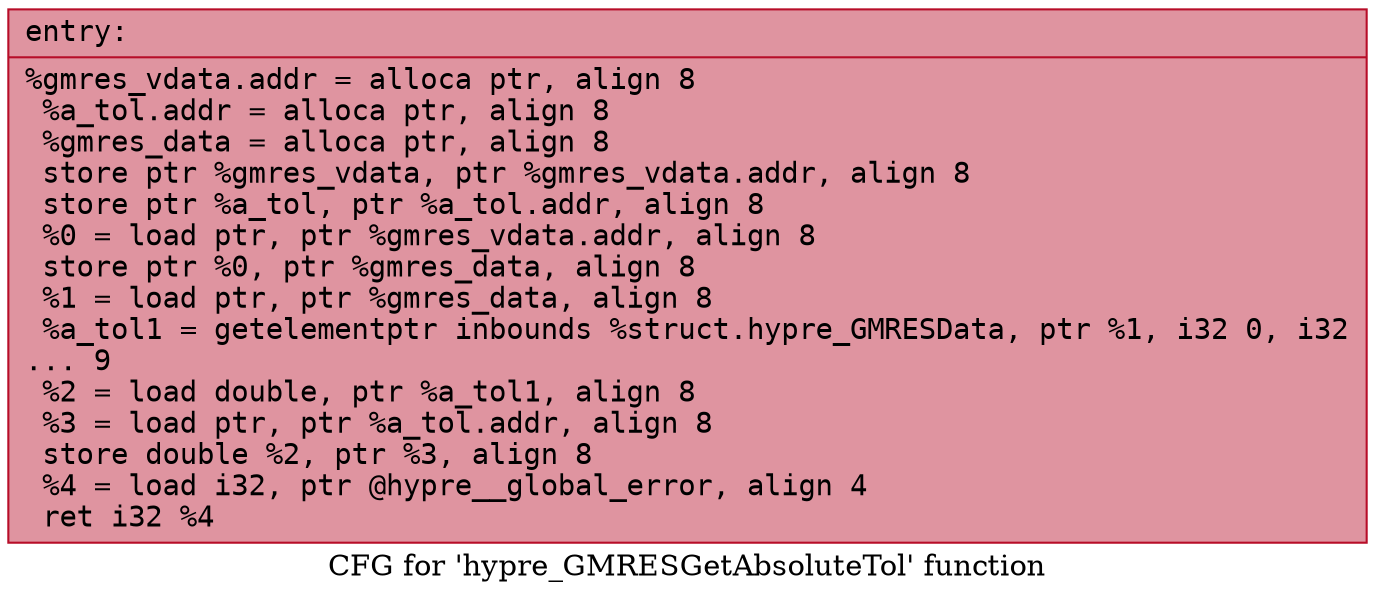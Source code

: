 digraph "CFG for 'hypre_GMRESGetAbsoluteTol' function" {
	label="CFG for 'hypre_GMRESGetAbsoluteTol' function";

	Node0x56458ac16520 [shape=record,color="#b70d28ff", style=filled, fillcolor="#b70d2870" fontname="Courier",label="{entry:\l|  %gmres_vdata.addr = alloca ptr, align 8\l  %a_tol.addr = alloca ptr, align 8\l  %gmres_data = alloca ptr, align 8\l  store ptr %gmres_vdata, ptr %gmres_vdata.addr, align 8\l  store ptr %a_tol, ptr %a_tol.addr, align 8\l  %0 = load ptr, ptr %gmres_vdata.addr, align 8\l  store ptr %0, ptr %gmres_data, align 8\l  %1 = load ptr, ptr %gmres_data, align 8\l  %a_tol1 = getelementptr inbounds %struct.hypre_GMRESData, ptr %1, i32 0, i32\l... 9\l  %2 = load double, ptr %a_tol1, align 8\l  %3 = load ptr, ptr %a_tol.addr, align 8\l  store double %2, ptr %3, align 8\l  %4 = load i32, ptr @hypre__global_error, align 4\l  ret i32 %4\l}"];
}
